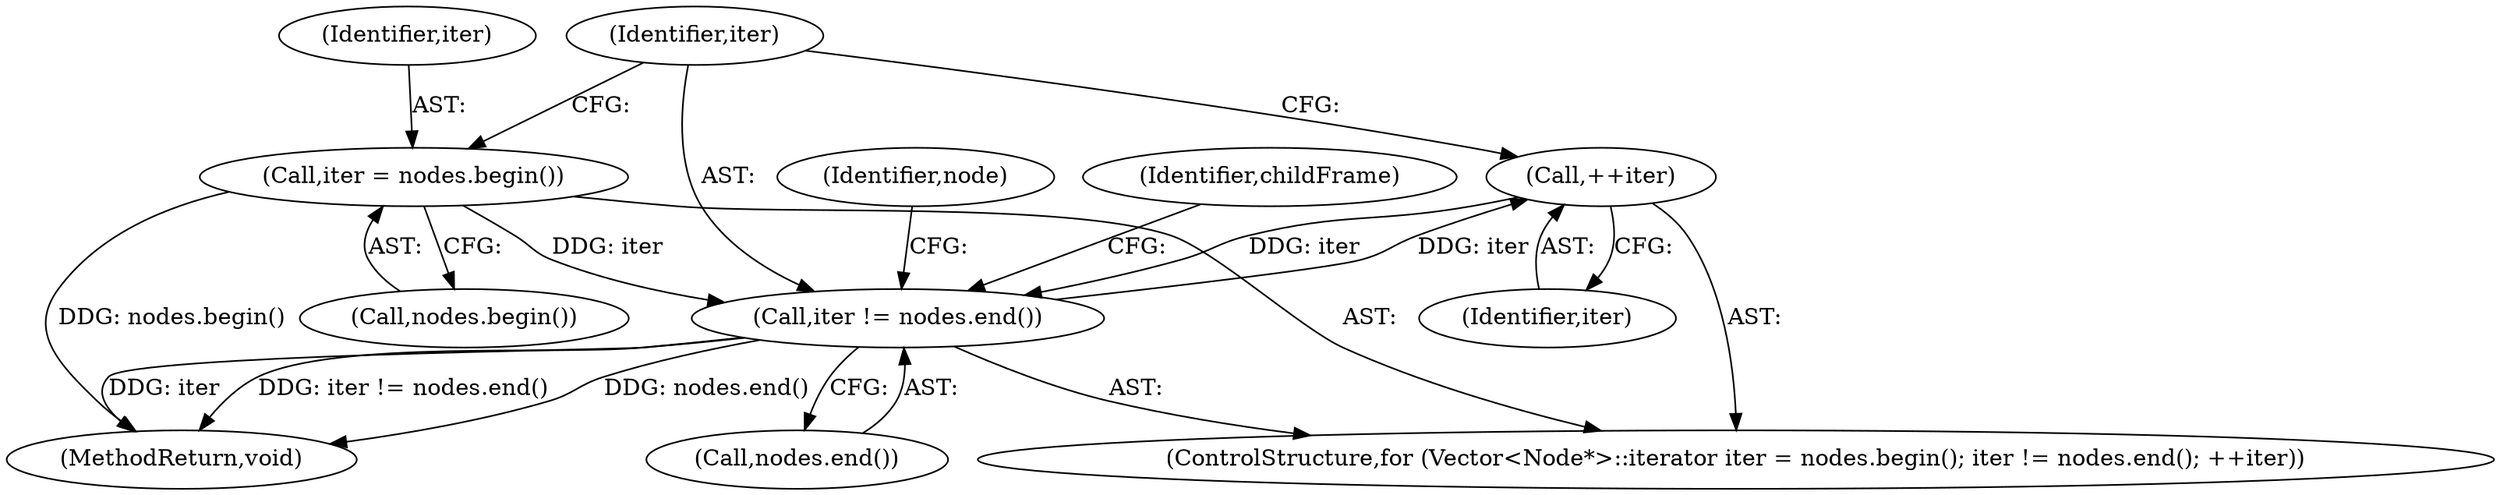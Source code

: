 digraph "0_Chrome_7f0126ff011142c8619b10a6e64d04d1745c503a_7@pointer" {
"1000184" [label="(Call,++iter)"];
"1000181" [label="(Call,iter != nodes.end())"];
"1000184" [label="(Call,++iter)"];
"1000178" [label="(Call,iter = nodes.begin())"];
"1000183" [label="(Call,nodes.end())"];
"1000182" [label="(Identifier,iter)"];
"1000178" [label="(Call,iter = nodes.begin())"];
"1000176" [label="(ControlStructure,for (Vector<Node*>::iterator iter = nodes.begin(); iter != nodes.end(); ++iter))"];
"1000180" [label="(Call,nodes.begin())"];
"1000179" [label="(Identifier,iter)"];
"1000189" [label="(Identifier,node)"];
"1000319" [label="(MethodReturn,void)"];
"1000184" [label="(Call,++iter)"];
"1000185" [label="(Identifier,iter)"];
"1000311" [label="(Identifier,childFrame)"];
"1000181" [label="(Call,iter != nodes.end())"];
"1000184" -> "1000176"  [label="AST: "];
"1000184" -> "1000185"  [label="CFG: "];
"1000185" -> "1000184"  [label="AST: "];
"1000182" -> "1000184"  [label="CFG: "];
"1000184" -> "1000181"  [label="DDG: iter"];
"1000181" -> "1000184"  [label="DDG: iter"];
"1000181" -> "1000176"  [label="AST: "];
"1000181" -> "1000183"  [label="CFG: "];
"1000182" -> "1000181"  [label="AST: "];
"1000183" -> "1000181"  [label="AST: "];
"1000189" -> "1000181"  [label="CFG: "];
"1000311" -> "1000181"  [label="CFG: "];
"1000181" -> "1000319"  [label="DDG: iter"];
"1000181" -> "1000319"  [label="DDG: iter != nodes.end()"];
"1000181" -> "1000319"  [label="DDG: nodes.end()"];
"1000178" -> "1000181"  [label="DDG: iter"];
"1000178" -> "1000176"  [label="AST: "];
"1000178" -> "1000180"  [label="CFG: "];
"1000179" -> "1000178"  [label="AST: "];
"1000180" -> "1000178"  [label="AST: "];
"1000182" -> "1000178"  [label="CFG: "];
"1000178" -> "1000319"  [label="DDG: nodes.begin()"];
}
